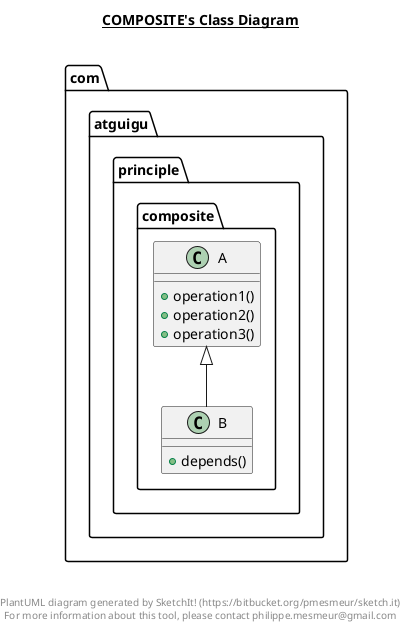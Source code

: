 @startuml

title __COMPOSITE's Class Diagram__\n

  namespace com.atguigu.principle.composite {
    class com.atguigu.principle.composite.A {
        + operation1()
        + operation2()
        + operation3()
    }
  }
  

  namespace com.atguigu.principle.composite {
    class com.atguigu.principle.composite.B {
        + depends()
    }
  }
  

  com.atguigu.principle.composite.B -up-|> com.atguigu.principle.composite.A


right footer


PlantUML diagram generated by SketchIt! (https://bitbucket.org/pmesmeur/sketch.it)
For more information about this tool, please contact philippe.mesmeur@gmail.com
endfooter

@enduml
